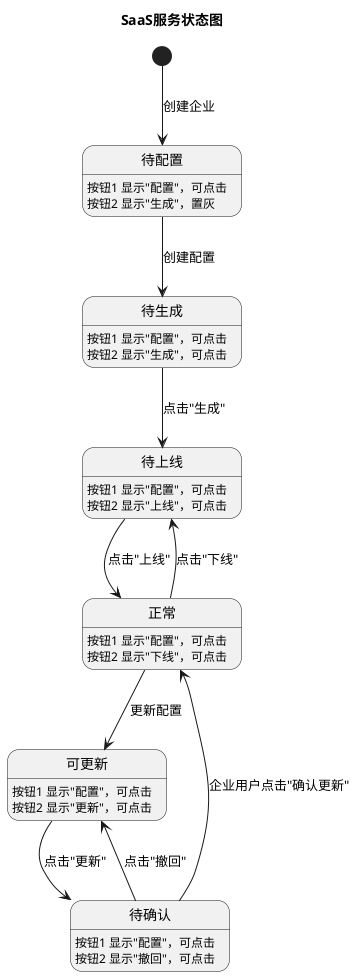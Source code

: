 @startuml code_query_nodes
title SaaS服务状态图

[*] --> 待配置: 创建企业
待配置: 按钮1 显示"配置"，可点击
待配置: 按钮2 显示"生成"，置灰

待配置 --> 待生成: 创建配置
待生成: 按钮1 显示"配置"，可点击
待生成: 按钮2 显示"生成"，可点击

待生成 --> 待上线: 点击"生成"
待上线: 按钮1 显示"配置"，可点击
待上线: 按钮2 显示"上线"，可点击

待上线 --> 正常: 点击"上线"
正常: 按钮1 显示"配置"，可点击
正常: 按钮2 显示"下线"，可点击

正常 --> 待上线: 点击"下线"
正常 --> 可更新: 更新配置
可更新: 按钮1 显示"配置"，可点击
可更新: 按钮2 显示"更新"，可点击

可更新 --> 待确认: 点击"更新"
待确认: 按钮1 显示"配置"，可点击
待确认: 按钮2 显示"撤回"，可点击

待确认 --> 可更新: 点击"撤回"
待确认 --> 正常: 企业用户点击"确认更新"

@enduml